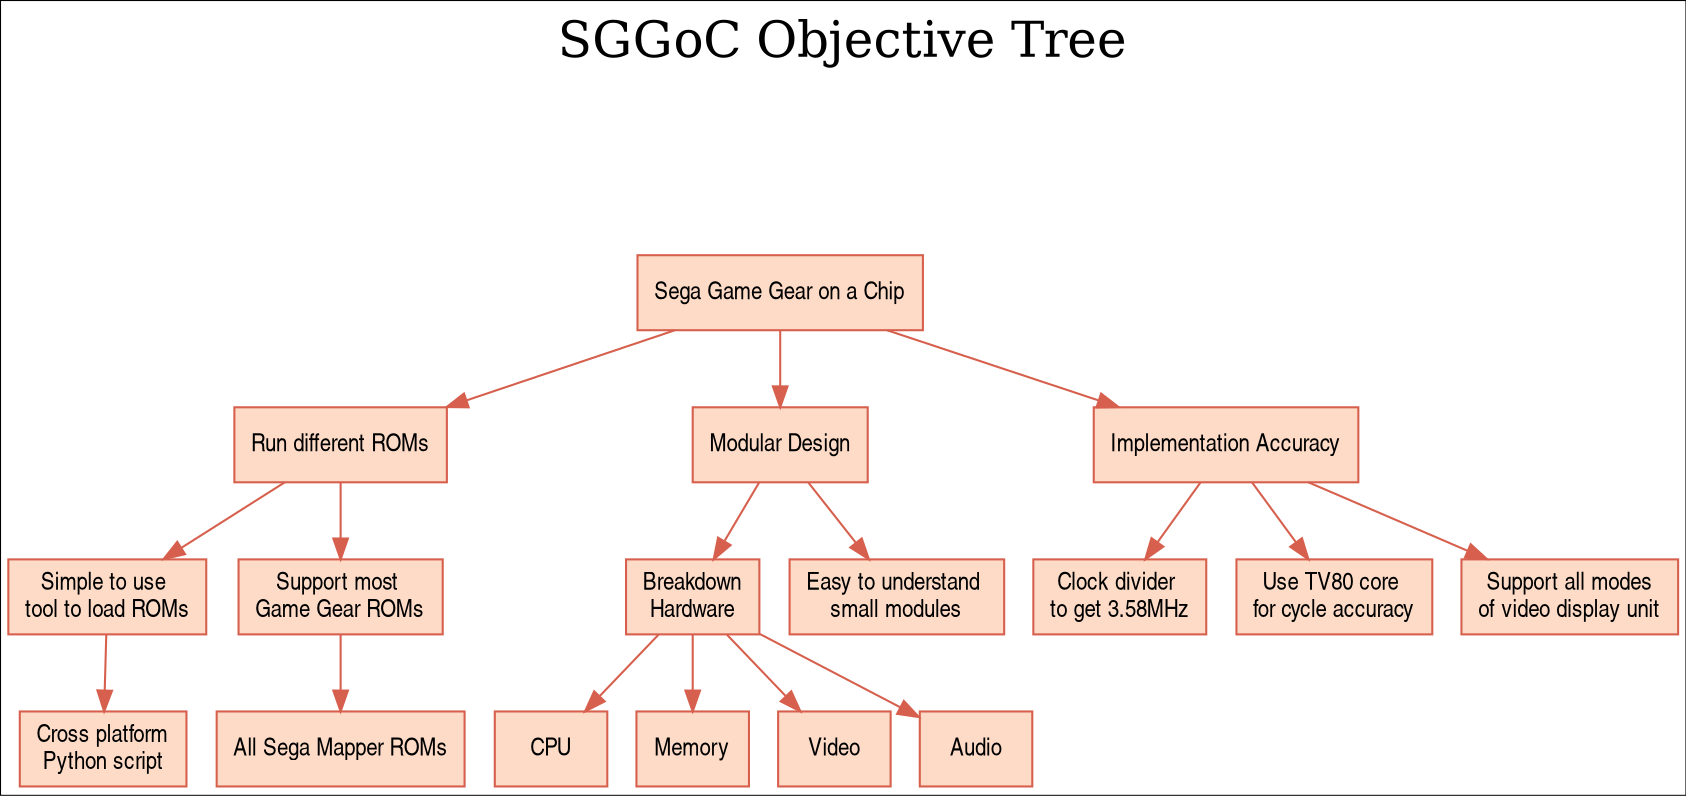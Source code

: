 digraph G {
    labelloc="t";
    label="SGGoC Objective Tree\n\n\n\n";
    fontsize=24;

    graph [rankdir=TB, nodesep=0.2, colorscheme=rdbu9];
    node [nodesep=0.2, label="\N", shape=record, style="filled", colorscheme=rdbu9, color=2, fillcolor=4, fontname="Arial narrow", fontsize=12];
    edge [colorscheme=rdbu9, color=2, fontsize=11, fontname="Arial narrow"];

    sggoc[label="Sega Game Gear on a Chip"];
    sggoc -> rom_loading;
    sggoc -> modular;
    sggoc -> accurate;

    rom_loading[label="Run different ROMs"];
    easy[label="Simple to use \ntool to load ROMs"];
    pyth[label="Cross platform\nPython script"];
    roms[label="Support most \nGame Gear ROMs"];
    mapper[label="All Sega Mapper ROMs"];
    rom_loading -> easy -> pyth;
    rom_loading -> roms -> mapper;

    modular[label="Modular Design"];
    breakdown[label="Breakdown\nHardware"];
    keep_simple[label="Easy to understand \nsmall modules"];
    modular -> breakdown;
    modular -> keep_simple;
    cpu[label="CPU"];
    mem[label="Memory"];
    vid[label="Video"];
    aud[label="Audio"];
    breakdown -> cpu;
    breakdown -> mem;
    breakdown -> vid;
    breakdown -> aud;

    accurate[label="Implementation Accuracy"];
    clk[label="Clock divider \nto get 3.58MHz"];
    tv80[label="Use TV80 core \nfor cycle accuracy"];
    vdp[label="Support all modes\nof video display unit"];
    accurate -> clk;
    accurate -> tv80;
    accurate -> vdp;

}
